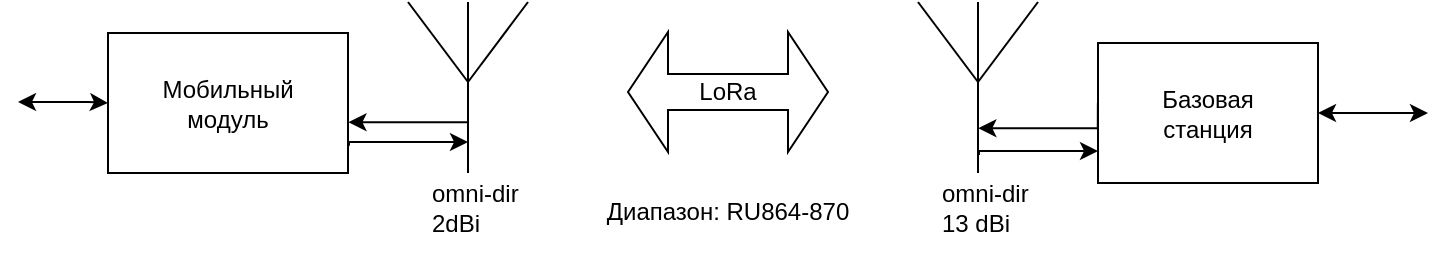 <mxfile version="19.0.0" type="google"><diagram id="OdAHPOaRBWCd_x_BhZd0" name="Page-1"><mxGraphModel grid="1" page="1" gridSize="10" guides="1" tooltips="1" connect="1" arrows="1" fold="1" pageScale="1" pageWidth="850" pageHeight="1100" math="0" shadow="0"><root><mxCell id="0"/><mxCell id="1" parent="0"/><mxCell id="Bv62bNzdZb9rHUcqOcs5-1" style="edgeStyle=orthogonalEdgeStyle;rounded=0;orthogonalLoop=1;jettySize=auto;html=1;exitX=1.004;exitY=0.806;exitDx=0;exitDy=0;exitPerimeter=0;" edge="1" parent="1" source="Bv62bNzdZb9rHUcqOcs5-2"><mxGeometry relative="1" as="geometry"><mxPoint x="265" y="242.5" as="sourcePoint"/><mxPoint x="295" y="230" as="targetPoint"/><Array as="points"><mxPoint x="236" y="230.5"/></Array></mxGeometry></mxCell><mxCell id="Bv62bNzdZb9rHUcqOcs5-2" value="Мобильный&lt;br&gt;модуль" style="rounded=0;whiteSpace=wrap;html=1;" vertex="1" parent="1"><mxGeometry x="115" y="175.5" width="120" height="70" as="geometry"/></mxCell><mxCell id="Bv62bNzdZb9rHUcqOcs5-3" style="edgeStyle=orthogonalEdgeStyle;rounded=0;orthogonalLoop=1;jettySize=auto;html=1;exitX=1;exitY=0.5;exitDx=0;exitDy=0;startArrow=classic;startFill=1;" edge="1" parent="1" source="Bv62bNzdZb9rHUcqOcs5-4"><mxGeometry relative="1" as="geometry"><mxPoint x="775" y="215.5" as="targetPoint"/></mxGeometry></mxCell><mxCell id="Bv62bNzdZb9rHUcqOcs5-4" value="Базовая&lt;br&gt;станция" style="rounded=0;whiteSpace=wrap;html=1;" vertex="1" parent="1"><mxGeometry x="610" y="180.5" width="110" height="70" as="geometry"/></mxCell><mxCell id="wQ6BmwPUPYFBTfS634Aj-1" style="edgeStyle=orthogonalEdgeStyle;rounded=0;orthogonalLoop=1;jettySize=auto;html=1;exitX=0;exitY=0.25;exitDx=0;exitDy=0;entryX=1.002;entryY=0.637;entryDx=0;entryDy=0;entryPerimeter=0;" edge="1" parent="1" target="Bv62bNzdZb9rHUcqOcs5-2"><mxGeometry relative="1" as="geometry"><mxPoint x="295" y="207.5" as="sourcePoint"/><mxPoint x="265" y="220" as="targetPoint"/><Array as="points"><mxPoint x="295" y="220.5"/></Array></mxGeometry></mxCell><mxCell id="Bv62bNzdZb9rHUcqOcs5-10" value="omni-dir 2dBi&lt;br&gt;" style="text;whiteSpace=wrap;html=1;verticalAlign=middle;" vertex="1" parent="1"><mxGeometry x="275" y="245.5" width="50" height="34.5" as="geometry"/></mxCell><mxCell id="Bv62bNzdZb9rHUcqOcs5-11" value="omni-dir&lt;br&gt;13 dBi" style="text;whiteSpace=wrap;html=1;verticalAlign=middle;align=left;" vertex="1" parent="1"><mxGeometry x="530" y="245.5" width="50" height="35" as="geometry"/></mxCell><mxCell id="Bv62bNzdZb9rHUcqOcs5-13" style="edgeStyle=orthogonalEdgeStyle;rounded=0;orthogonalLoop=1;jettySize=auto;html=1;exitX=1;exitY=0.5;exitDx=0;exitDy=0;startArrow=classic;startFill=1;" edge="1" parent="1"><mxGeometry relative="1" as="geometry"><mxPoint x="115" y="210.5" as="targetPoint"/><mxPoint x="70" y="210" as="sourcePoint"/><Array as="points"><mxPoint x="105" y="210.5"/><mxPoint x="105" y="210.5"/></Array></mxGeometry></mxCell><mxCell id="Bv62bNzdZb9rHUcqOcs5-14" value="Диапазон: RU864-870" style="text;html=1;strokeColor=none;fillColor=none;align=center;verticalAlign=middle;whiteSpace=wrap;rounded=0;" vertex="1" parent="1"><mxGeometry x="345" y="240" width="160" height="50" as="geometry"/></mxCell><mxCell id="Bn6g4OF0G5lmZ8o8IHUR-1" value="LoRa" style="shape=doubleArrow;whiteSpace=wrap;html=1;" vertex="1" parent="1"><mxGeometry x="375" y="175" width="100" height="60" as="geometry"/></mxCell><mxCell id="V-gNvUa001zA69A-KGHT-4" value="" style="endArrow=none;html=1;rounded=0;" edge="1" parent="1"><mxGeometry width="50" height="50" relative="1" as="geometry"><mxPoint x="295" y="245.5" as="sourcePoint"/><mxPoint x="295" y="160.0" as="targetPoint"/></mxGeometry></mxCell><mxCell id="V-gNvUa001zA69A-KGHT-5" value="" style="endArrow=none;html=1;rounded=0;" edge="1" parent="1"><mxGeometry width="50" height="50" relative="1" as="geometry"><mxPoint x="295" y="200.0" as="sourcePoint"/><mxPoint x="265" y="160.0" as="targetPoint"/></mxGeometry></mxCell><mxCell id="V-gNvUa001zA69A-KGHT-6" value="" style="endArrow=none;html=1;rounded=0;" edge="1" parent="1"><mxGeometry width="50" height="50" relative="1" as="geometry"><mxPoint x="295" y="200.0" as="sourcePoint"/><mxPoint x="325" y="160.0" as="targetPoint"/></mxGeometry></mxCell><mxCell id="V-gNvUa001zA69A-KGHT-8" style="edgeStyle=orthogonalEdgeStyle;rounded=0;orthogonalLoop=1;jettySize=auto;html=1;exitX=1.004;exitY=0.806;exitDx=0;exitDy=0;exitPerimeter=0;" edge="1" parent="1"><mxGeometry relative="1" as="geometry"><mxPoint x="550.48" y="236.46" as="sourcePoint"/><mxPoint x="610" y="234.54" as="targetPoint"/><Array as="points"><mxPoint x="551" y="235.04"/></Array></mxGeometry></mxCell><mxCell id="V-gNvUa001zA69A-KGHT-9" style="edgeStyle=orthogonalEdgeStyle;rounded=0;orthogonalLoop=1;jettySize=auto;html=1;exitX=0;exitY=0.25;exitDx=0;exitDy=0;entryX=1.002;entryY=0.637;entryDx=0;entryDy=0;entryPerimeter=0;" edge="1" parent="1"><mxGeometry relative="1" as="geometry"><mxPoint x="609.94" y="210.5" as="sourcePoint"/><mxPoint x="550.18" y="223.09" as="targetPoint"/><Array as="points"><mxPoint x="609.94" y="223.5"/></Array></mxGeometry></mxCell><mxCell id="V-gNvUa001zA69A-KGHT-11" value="" style="endArrow=none;html=1;rounded=0;" edge="1" parent="1"><mxGeometry width="50" height="50" relative="1" as="geometry"><mxPoint x="550" y="245.5" as="sourcePoint"/><mxPoint x="550" y="160.0" as="targetPoint"/></mxGeometry></mxCell><mxCell id="V-gNvUa001zA69A-KGHT-12" value="" style="endArrow=none;html=1;rounded=0;" edge="1" parent="1"><mxGeometry width="50" height="50" relative="1" as="geometry"><mxPoint x="550" y="200.0" as="sourcePoint"/><mxPoint x="520" y="160.0" as="targetPoint"/></mxGeometry></mxCell><mxCell id="V-gNvUa001zA69A-KGHT-13" value="" style="endArrow=none;html=1;rounded=0;" edge="1" parent="1"><mxGeometry width="50" height="50" relative="1" as="geometry"><mxPoint x="550" y="200.0" as="sourcePoint"/><mxPoint x="580" y="160.0" as="targetPoint"/></mxGeometry></mxCell></root></mxGraphModel></diagram></mxfile>